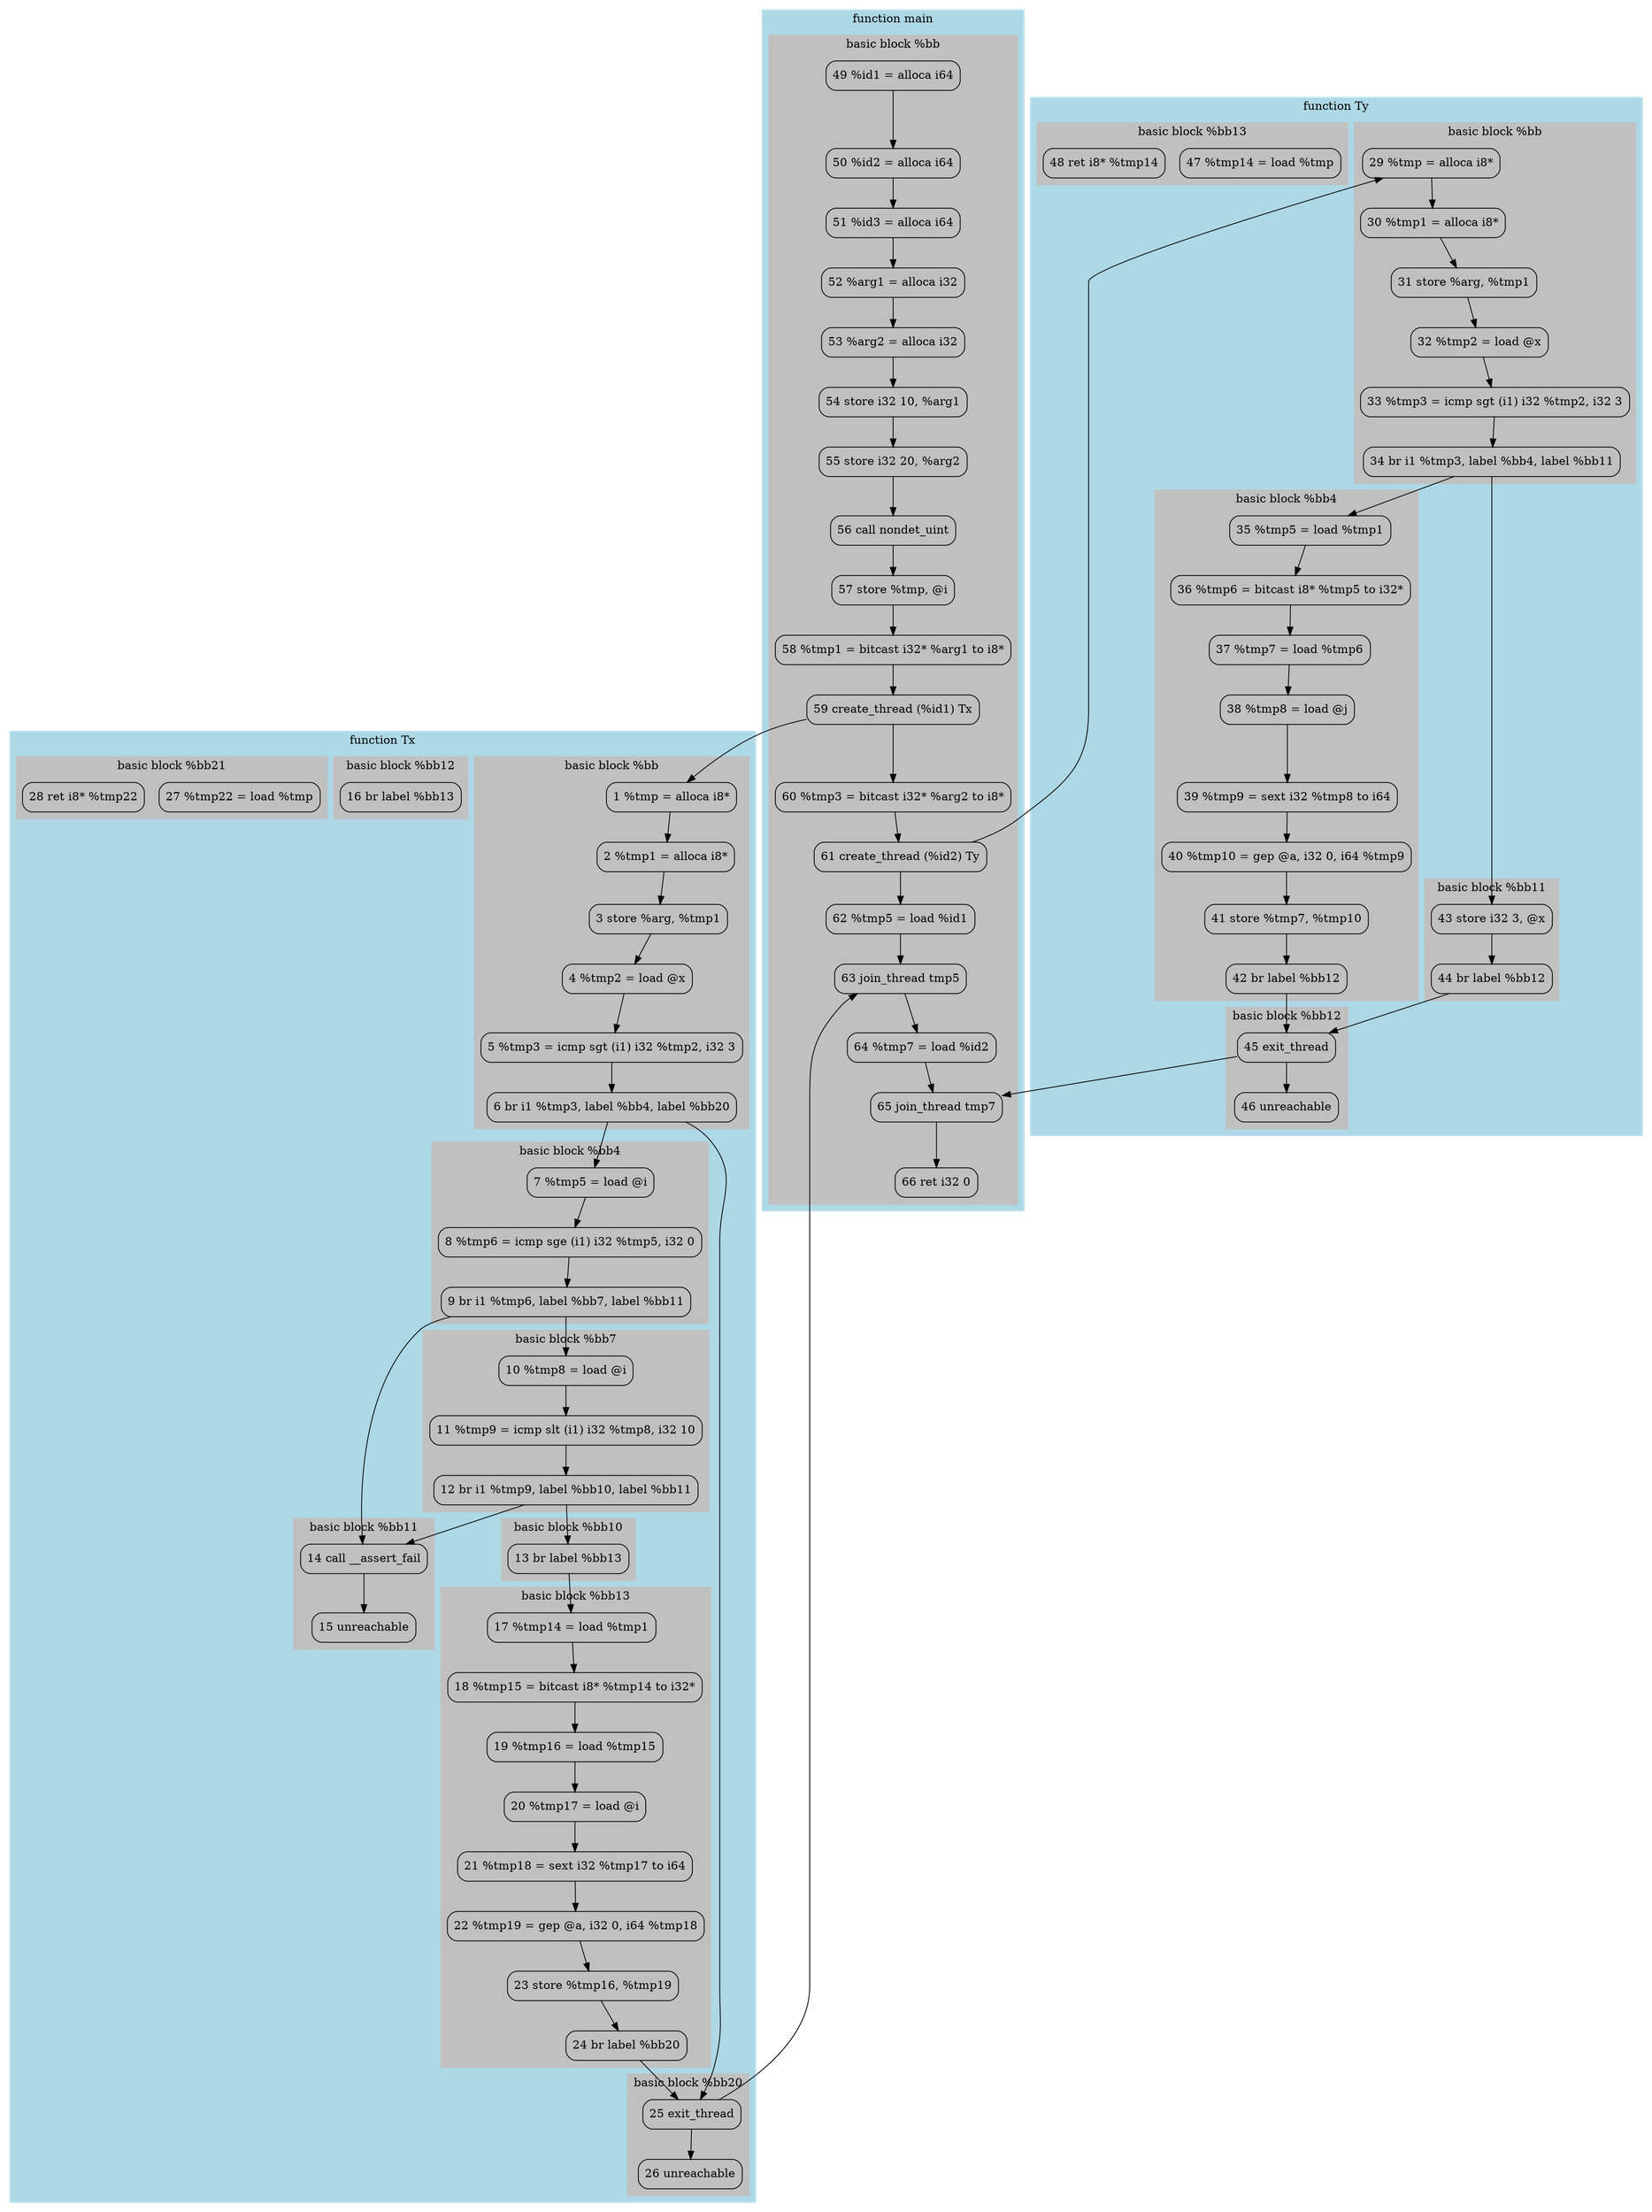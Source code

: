 digraph structs {
bgcolor=transparent;
node [shape=Mrecord];
subgraph cluster_Tx {
style=filled; color=lightblue;
subgraph cluster_Tx1 {
style=filled; color=gray; 
1 [label="1 %tmp = alloca i8*"];
2 [label="2 %tmp1 = alloca i8*"];
3 [label="3 store %arg, %tmp1"];
4 [label="4 %tmp2 = load @x"];
5 [label="5 %tmp3 = icmp sgt (i1) i32 %tmp2, i32 3"];

6 [label="6 br i1 %tmp3, label %bb4, label %bb20"];
label = "basic block %bb"; }
subgraph cluster_Tx2 {
style=filled; color=gray; 
7 [label="7 %tmp5 = load @i"];
8 [label="8 %tmp6 = icmp sge (i1) i32 %tmp5, i32 0"];

9 [label="9 br i1 %tmp6, label %bb7, label %bb11"];
label = "basic block %bb4"; }
subgraph cluster_Tx3 {
style=filled; color=gray; 
10 [label="10 %tmp8 = load @i"];
11 [label="11 %tmp9 = icmp slt (i1) i32 %tmp8, i32 10"];

12 [label="12 br i1 %tmp9, label %bb10, label %bb11"];
label = "basic block %bb7"; }
subgraph cluster_Tx4 {
style=filled; color=gray;  
13 [label="13 br label %bb13"];
label = "basic block %bb10"; }
subgraph cluster_Tx5 {
style=filled; color=gray; 
14 [label="14 call __assert_fail"];
 15 [label="15 unreachable"];
label = "basic block %bb11"; }
subgraph cluster_Tx6 {
style=filled; color=gray;  
16 [label="16 br label %bb13"];
label = "basic block %bb12"; }
subgraph cluster_Tx7 {
style=filled; color=gray; 
17 [label="17 %tmp14 = load %tmp1"];
18 [label="18 %tmp15 = bitcast i8* %tmp14 to i32*"];
19 [label="19 %tmp16 = load %tmp15"];
20 [label="20 %tmp17 = load @i"];
21 [label="21 %tmp18 = sext i32 %tmp17 to i64"];
22 [label="22 %tmp19 = gep @a, i32 0, i64 %tmp18"];
23 [label="23 store %tmp16, %tmp19"];
 24 [label="24 br label %bb20"];
label = "basic block %bb13"; }
subgraph cluster_Tx8 {
style=filled; color=gray; 
25 [label="25 exit_thread"];
 26 [label="26 unreachable"];
label = "basic block %bb20"; }
subgraph cluster_Tx9 {
style=filled; color=gray; 
27 [label="27 %tmp22 = load %tmp"];
 28 [label="28 ret i8* %tmp22"];
label = "basic block %bb21"; }
 label = "function Tx"; }
subgraph cluster_Ty {
style=filled; color=lightblue;
subgraph cluster_Ty1 {
style=filled; color=gray; 
29 [label="29 %tmp = alloca i8*"];
30 [label="30 %tmp1 = alloca i8*"];
31 [label="31 store %arg, %tmp1"];
32 [label="32 %tmp2 = load @x"];
33 [label="33 %tmp3 = icmp sgt (i1) i32 %tmp2, i32 3"];

34 [label="34 br i1 %tmp3, label %bb4, label %bb11"];
label = "basic block %bb"; }
subgraph cluster_Ty2 {
style=filled; color=gray; 
35 [label="35 %tmp5 = load %tmp1"];
36 [label="36 %tmp6 = bitcast i8* %tmp5 to i32*"];
37 [label="37 %tmp7 = load %tmp6"];
38 [label="38 %tmp8 = load @j"];
39 [label="39 %tmp9 = sext i32 %tmp8 to i64"];
40 [label="40 %tmp10 = gep @a, i32 0, i64 %tmp9"];
41 [label="41 store %tmp7, %tmp10"];
 42 [label="42 br label %bb12"];
label = "basic block %bb4"; }
subgraph cluster_Ty3 {
style=filled; color=gray; 
43 [label="43 store i32 3, @x"];
 44 [label="44 br label %bb12"];
label = "basic block %bb11"; }
subgraph cluster_Ty4 {
style=filled; color=gray; 
45 [label="45 exit_thread"];
 46 [label="46 unreachable"];
label = "basic block %bb12"; }
subgraph cluster_Ty5 {
style=filled; color=gray; 
47 [label="47 %tmp14 = load %tmp"];
 48 [label="48 ret i8* %tmp14"];
label = "basic block %bb13"; }
 label = "function Ty"; }
subgraph cluster_main {
style=filled; color=lightblue;
subgraph cluster_main1 {
style=filled; color=gray; 
49 [label="49 %id1 = alloca i64"];
50 [label="50 %id2 = alloca i64"];
51 [label="51 %id3 = alloca i64"];
52 [label="52 %arg1 = alloca i32"];
53 [label="53 %arg2 = alloca i32"];
54 [label="54 store i32 10, %arg1"];
55 [label="55 store i32 20, %arg2"];
56 [label="56 call nondet_uint"];
57 [label="57 store %tmp, @i"];
58 [label="58 %tmp1 = bitcast i32* %arg1 to i8*"];
59 [label="59 create_thread (%id1) Tx"];
60 [label="60 %tmp3 = bitcast i32* %arg2 to i8*"];
61 [label="61 create_thread (%id2) Ty"];
62 [label="62 %tmp5 = load %id1"];
63 [label="63 join_thread tmp5"];
64 [label="64 %tmp7 = load %id2"];
65 [label="65 join_thread tmp7"];
 66 [label="66 ret i32 0"];
label = "basic block %bb"; }
 label = "function main"; }
59 -> 1;
61 -> 29;
25 -> 63;
6 -> 25;
9 -> 14;
14 -> 15;
12 -> 14;
25 -> 26;
24 -> 25;
23 -> 24;
22 -> 23;
21 -> 22;
20 -> 21;
19 -> 20;
18 -> 19;
17 -> 18;
13 -> 17;
12 -> 13;
11 -> 12;
10 -> 11;
9 -> 10;
8 -> 9;
7 -> 8;
6 -> 7;
5 -> 6;
4 -> 5;
3 -> 4;
2 -> 3;
1 -> 2;
45 -> 65;
44 -> 45;
43 -> 44;
34 -> 43;
45 -> 46;
42 -> 45;
41 -> 42;
40 -> 41;
39 -> 40;
38 -> 39;
37 -> 38;
36 -> 37;
35 -> 36;
34 -> 35;
33 -> 34;
32 -> 33;
31 -> 32;
30 -> 31;
29 -> 30;
65 -> 66;
64 -> 65;
63 -> 64;
62 -> 63;
61 -> 62;
60 -> 61;
59 -> 60;
58 -> 59;
57 -> 58;
56 -> 57;
55 -> 56;
54 -> 55;
53 -> 54;
52 -> 53;
51 -> 52;
50 -> 51;
49 -> 50; }
